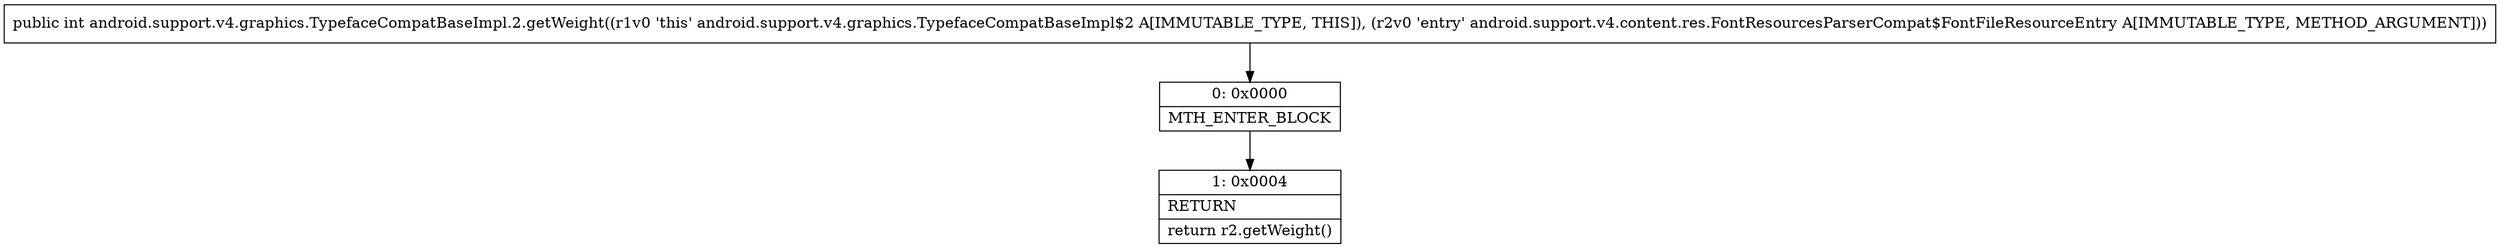 digraph "CFG forandroid.support.v4.graphics.TypefaceCompatBaseImpl.2.getWeight(Landroid\/support\/v4\/content\/res\/FontResourcesParserCompat$FontFileResourceEntry;)I" {
Node_0 [shape=record,label="{0\:\ 0x0000|MTH_ENTER_BLOCK\l}"];
Node_1 [shape=record,label="{1\:\ 0x0004|RETURN\l|return r2.getWeight()\l}"];
MethodNode[shape=record,label="{public int android.support.v4.graphics.TypefaceCompatBaseImpl.2.getWeight((r1v0 'this' android.support.v4.graphics.TypefaceCompatBaseImpl$2 A[IMMUTABLE_TYPE, THIS]), (r2v0 'entry' android.support.v4.content.res.FontResourcesParserCompat$FontFileResourceEntry A[IMMUTABLE_TYPE, METHOD_ARGUMENT])) }"];
MethodNode -> Node_0;
Node_0 -> Node_1;
}

